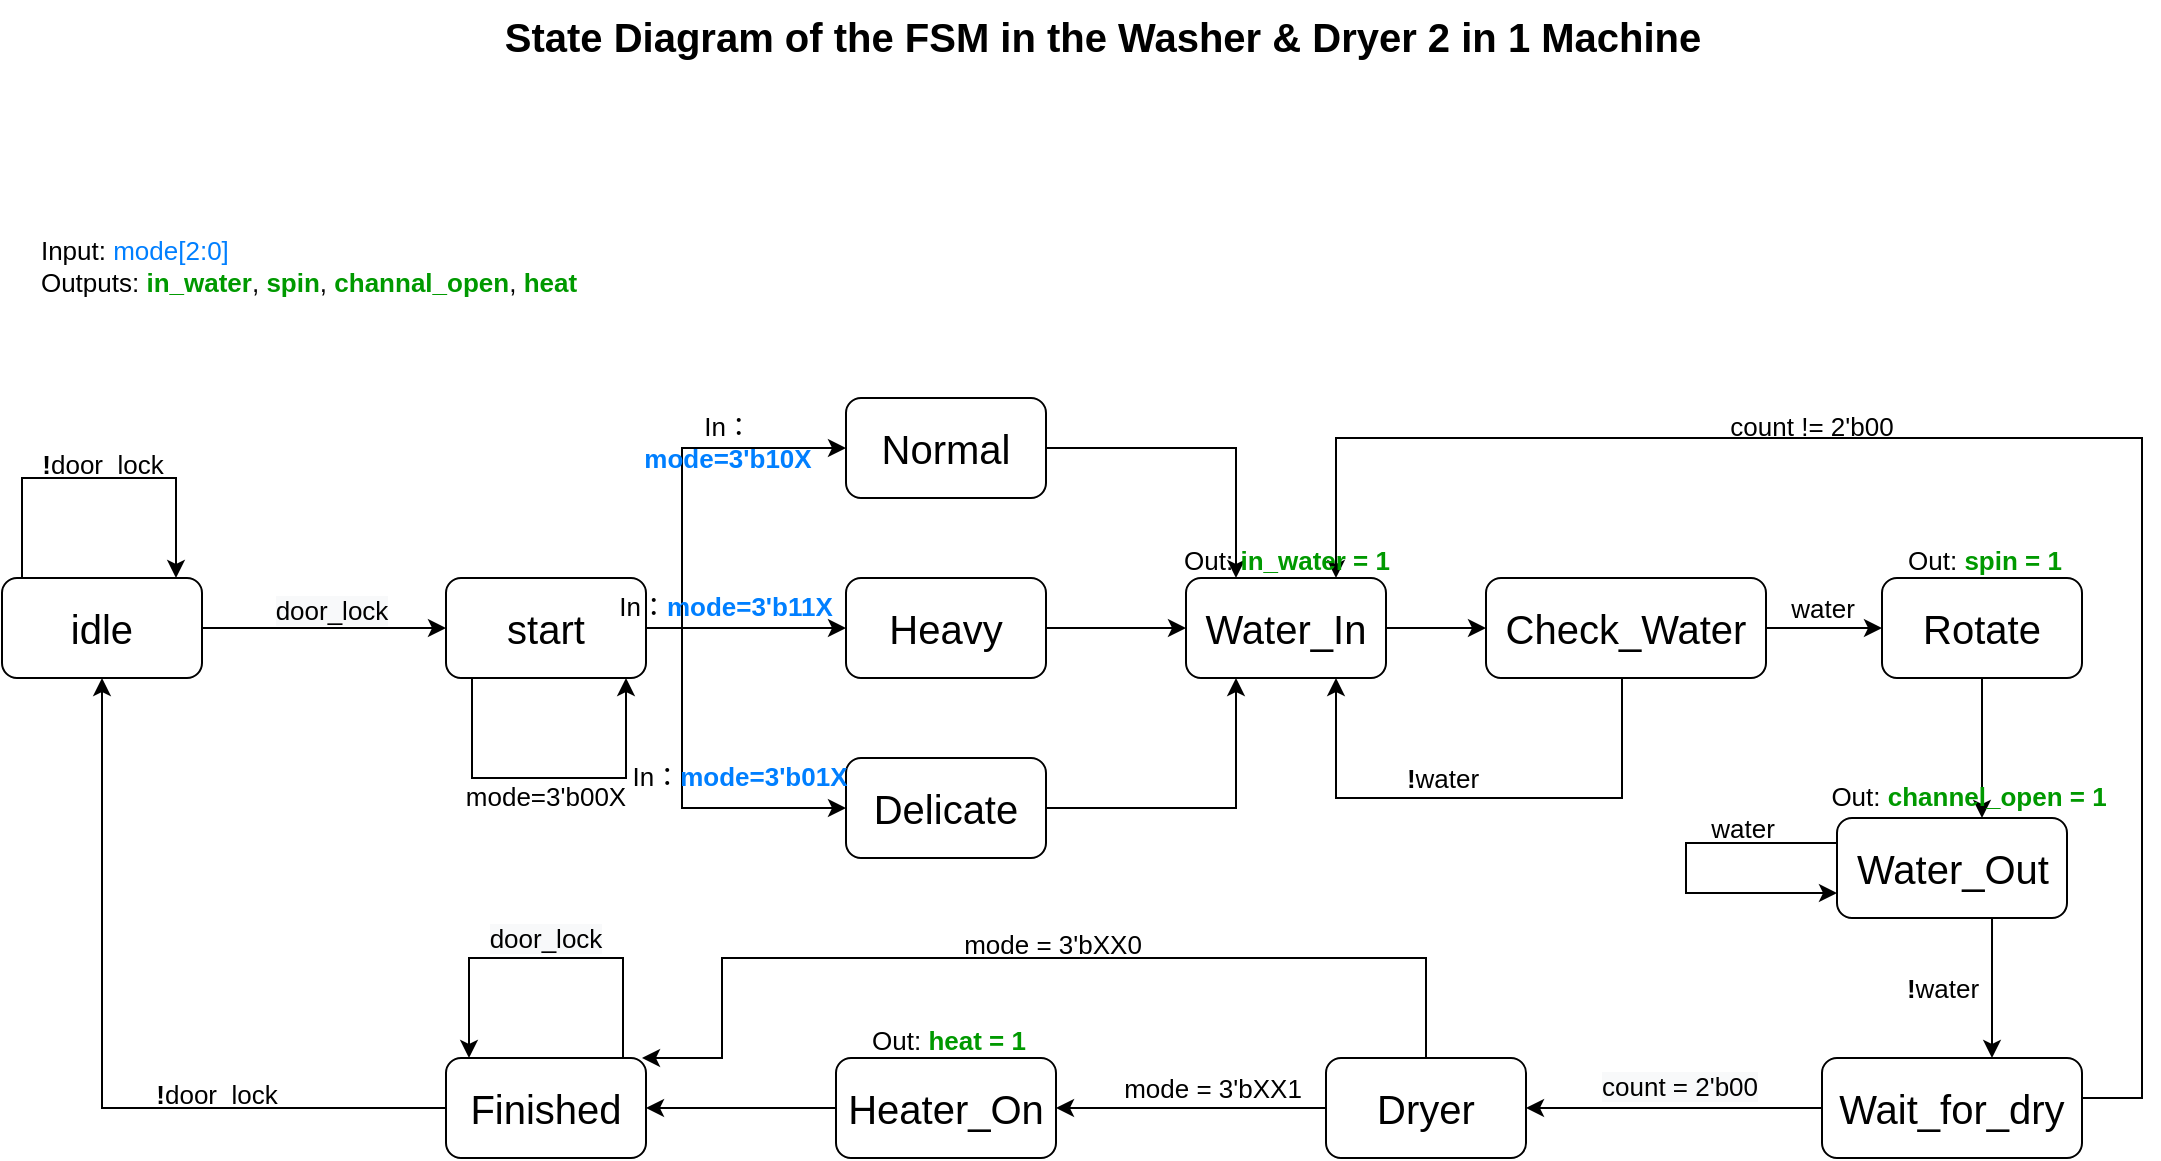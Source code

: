 <mxfile version="20.3.7" type="github">
  <diagram id="C5RBs43oDa-KdzZeNtuy" name="Page-1">
    <mxGraphModel dx="1673" dy="908" grid="0" gridSize="10" guides="1" tooltips="1" connect="1" arrows="1" fold="1" page="1" pageScale="1" pageWidth="1169" pageHeight="827" background="#ffffff" math="0" shadow="0">
      <root>
        <mxCell id="WIyWlLk6GJQsqaUBKTNV-0" />
        <mxCell id="WIyWlLk6GJQsqaUBKTNV-1" parent="WIyWlLk6GJQsqaUBKTNV-0" />
        <mxCell id="aQkwIvzRKzTxyzhlve17-15" style="edgeStyle=orthogonalEdgeStyle;rounded=0;orthogonalLoop=1;jettySize=auto;html=1;exitX=1;exitY=0.5;exitDx=0;exitDy=0;entryX=0;entryY=0.5;entryDx=0;entryDy=0;fontSize=20;" edge="1" parent="WIyWlLk6GJQsqaUBKTNV-1" source="WIyWlLk6GJQsqaUBKTNV-3" target="aQkwIvzRKzTxyzhlve17-0">
          <mxGeometry relative="1" as="geometry" />
        </mxCell>
        <mxCell id="WIyWlLk6GJQsqaUBKTNV-3" value="&lt;font style=&quot;font-size: 20px;&quot;&gt;idle&lt;/font&gt;" style="rounded=1;whiteSpace=wrap;html=1;fontSize=12;glass=0;strokeWidth=1;shadow=0;" parent="WIyWlLk6GJQsqaUBKTNV-1" vertex="1">
          <mxGeometry x="35" y="357" width="100" height="50" as="geometry" />
        </mxCell>
        <mxCell id="aQkwIvzRKzTxyzhlve17-16" style="edgeStyle=orthogonalEdgeStyle;rounded=0;orthogonalLoop=1;jettySize=auto;html=1;exitX=1;exitY=0.5;exitDx=0;exitDy=0;entryX=0;entryY=0.5;entryDx=0;entryDy=0;fontSize=20;" edge="1" parent="WIyWlLk6GJQsqaUBKTNV-1" source="aQkwIvzRKzTxyzhlve17-0" target="aQkwIvzRKzTxyzhlve17-3">
          <mxGeometry relative="1" as="geometry" />
        </mxCell>
        <mxCell id="aQkwIvzRKzTxyzhlve17-18" style="edgeStyle=orthogonalEdgeStyle;rounded=0;orthogonalLoop=1;jettySize=auto;html=1;exitX=1;exitY=0.5;exitDx=0;exitDy=0;entryX=0;entryY=0.5;entryDx=0;entryDy=0;fontSize=20;" edge="1" parent="WIyWlLk6GJQsqaUBKTNV-1" source="aQkwIvzRKzTxyzhlve17-0" target="aQkwIvzRKzTxyzhlve17-1">
          <mxGeometry relative="1" as="geometry">
            <Array as="points">
              <mxPoint x="375" y="382" />
              <mxPoint x="375" y="292" />
            </Array>
          </mxGeometry>
        </mxCell>
        <mxCell id="aQkwIvzRKzTxyzhlve17-19" style="edgeStyle=orthogonalEdgeStyle;rounded=0;orthogonalLoop=1;jettySize=auto;html=1;exitX=1;exitY=0.5;exitDx=0;exitDy=0;entryX=0;entryY=0.5;entryDx=0;entryDy=0;fontSize=20;" edge="1" parent="WIyWlLk6GJQsqaUBKTNV-1" source="aQkwIvzRKzTxyzhlve17-0" target="aQkwIvzRKzTxyzhlve17-5">
          <mxGeometry relative="1" as="geometry">
            <Array as="points">
              <mxPoint x="375" y="382" />
              <mxPoint x="375" y="472" />
            </Array>
          </mxGeometry>
        </mxCell>
        <mxCell id="aQkwIvzRKzTxyzhlve17-0" value="&lt;font style=&quot;font-size: 20px;&quot;&gt;start&lt;/font&gt;" style="rounded=1;whiteSpace=wrap;html=1;" vertex="1" parent="WIyWlLk6GJQsqaUBKTNV-1">
          <mxGeometry x="257" y="357" width="100" height="50" as="geometry" />
        </mxCell>
        <mxCell id="aQkwIvzRKzTxyzhlve17-30" style="edgeStyle=orthogonalEdgeStyle;rounded=0;orthogonalLoop=1;jettySize=auto;html=1;exitX=1;exitY=0.5;exitDx=0;exitDy=0;entryX=0.25;entryY=0;entryDx=0;entryDy=0;fontSize=20;" edge="1" parent="WIyWlLk6GJQsqaUBKTNV-1" source="aQkwIvzRKzTxyzhlve17-1" target="aQkwIvzRKzTxyzhlve17-6">
          <mxGeometry relative="1" as="geometry" />
        </mxCell>
        <mxCell id="aQkwIvzRKzTxyzhlve17-1" value="Normal" style="rounded=1;whiteSpace=wrap;html=1;fontSize=20;" vertex="1" parent="WIyWlLk6GJQsqaUBKTNV-1">
          <mxGeometry x="457" y="267" width="100" height="50" as="geometry" />
        </mxCell>
        <mxCell id="aQkwIvzRKzTxyzhlve17-20" style="edgeStyle=orthogonalEdgeStyle;rounded=0;orthogonalLoop=1;jettySize=auto;html=1;exitX=1;exitY=0.5;exitDx=0;exitDy=0;entryX=0;entryY=0.5;entryDx=0;entryDy=0;fontSize=20;" edge="1" parent="WIyWlLk6GJQsqaUBKTNV-1" source="aQkwIvzRKzTxyzhlve17-3" target="aQkwIvzRKzTxyzhlve17-6">
          <mxGeometry relative="1" as="geometry" />
        </mxCell>
        <mxCell id="aQkwIvzRKzTxyzhlve17-3" value="Heavy" style="rounded=1;whiteSpace=wrap;html=1;fontSize=20;" vertex="1" parent="WIyWlLk6GJQsqaUBKTNV-1">
          <mxGeometry x="457" y="357" width="100" height="50" as="geometry" />
        </mxCell>
        <mxCell id="aQkwIvzRKzTxyzhlve17-31" style="edgeStyle=orthogonalEdgeStyle;rounded=0;orthogonalLoop=1;jettySize=auto;html=1;exitX=1;exitY=0.5;exitDx=0;exitDy=0;entryX=0.25;entryY=1;entryDx=0;entryDy=0;fontSize=20;" edge="1" parent="WIyWlLk6GJQsqaUBKTNV-1" source="aQkwIvzRKzTxyzhlve17-5" target="aQkwIvzRKzTxyzhlve17-6">
          <mxGeometry relative="1" as="geometry" />
        </mxCell>
        <mxCell id="aQkwIvzRKzTxyzhlve17-5" value="Delicate" style="rounded=1;whiteSpace=wrap;html=1;fontSize=20;" vertex="1" parent="WIyWlLk6GJQsqaUBKTNV-1">
          <mxGeometry x="457" y="447" width="100" height="50" as="geometry" />
        </mxCell>
        <mxCell id="aQkwIvzRKzTxyzhlve17-21" style="edgeStyle=orthogonalEdgeStyle;rounded=0;orthogonalLoop=1;jettySize=auto;html=1;exitX=1;exitY=0.5;exitDx=0;exitDy=0;entryX=0;entryY=0.5;entryDx=0;entryDy=0;fontSize=20;" edge="1" parent="WIyWlLk6GJQsqaUBKTNV-1" source="aQkwIvzRKzTxyzhlve17-6" target="aQkwIvzRKzTxyzhlve17-7">
          <mxGeometry relative="1" as="geometry" />
        </mxCell>
        <mxCell id="aQkwIvzRKzTxyzhlve17-6" value="Water_In" style="rounded=1;whiteSpace=wrap;html=1;fontSize=20;" vertex="1" parent="WIyWlLk6GJQsqaUBKTNV-1">
          <mxGeometry x="627" y="357" width="100" height="50" as="geometry" />
        </mxCell>
        <mxCell id="aQkwIvzRKzTxyzhlve17-22" style="edgeStyle=orthogonalEdgeStyle;rounded=0;orthogonalLoop=1;jettySize=auto;html=1;exitX=1;exitY=0.5;exitDx=0;exitDy=0;entryX=0;entryY=0.5;entryDx=0;entryDy=0;fontSize=20;" edge="1" parent="WIyWlLk6GJQsqaUBKTNV-1" source="aQkwIvzRKzTxyzhlve17-7" target="aQkwIvzRKzTxyzhlve17-8">
          <mxGeometry relative="1" as="geometry" />
        </mxCell>
        <mxCell id="aQkwIvzRKzTxyzhlve17-7" value="Check_Water" style="rounded=1;whiteSpace=wrap;html=1;fontSize=20;" vertex="1" parent="WIyWlLk6GJQsqaUBKTNV-1">
          <mxGeometry x="777" y="357" width="140" height="50" as="geometry" />
        </mxCell>
        <mxCell id="aQkwIvzRKzTxyzhlve17-23" style="edgeStyle=orthogonalEdgeStyle;rounded=0;orthogonalLoop=1;jettySize=auto;html=1;exitX=0.5;exitY=1;exitDx=0;exitDy=0;fontSize=20;" edge="1" parent="WIyWlLk6GJQsqaUBKTNV-1" source="aQkwIvzRKzTxyzhlve17-8">
          <mxGeometry relative="1" as="geometry">
            <mxPoint x="1025" y="477" as="targetPoint" />
            <Array as="points">
              <mxPoint x="1025" y="477" />
            </Array>
          </mxGeometry>
        </mxCell>
        <mxCell id="aQkwIvzRKzTxyzhlve17-8" value="Rotate" style="rounded=1;whiteSpace=wrap;html=1;fontSize=20;" vertex="1" parent="WIyWlLk6GJQsqaUBKTNV-1">
          <mxGeometry x="975" y="357" width="100" height="50" as="geometry" />
        </mxCell>
        <mxCell id="aQkwIvzRKzTxyzhlve17-24" style="edgeStyle=orthogonalEdgeStyle;rounded=0;orthogonalLoop=1;jettySize=auto;html=1;exitX=0.674;exitY=1.007;exitDx=0;exitDy=0;fontSize=20;exitPerimeter=0;" edge="1" parent="WIyWlLk6GJQsqaUBKTNV-1" source="aQkwIvzRKzTxyzhlve17-9">
          <mxGeometry relative="1" as="geometry">
            <mxPoint x="1030" y="597" as="targetPoint" />
          </mxGeometry>
        </mxCell>
        <mxCell id="aQkwIvzRKzTxyzhlve17-9" value="Water_Out" style="rounded=1;whiteSpace=wrap;html=1;fontSize=20;" vertex="1" parent="WIyWlLk6GJQsqaUBKTNV-1">
          <mxGeometry x="952.5" y="477" width="115" height="50" as="geometry" />
        </mxCell>
        <mxCell id="aQkwIvzRKzTxyzhlve17-25" style="edgeStyle=orthogonalEdgeStyle;rounded=0;orthogonalLoop=1;jettySize=auto;html=1;exitX=0;exitY=0.5;exitDx=0;exitDy=0;entryX=1;entryY=0.5;entryDx=0;entryDy=0;fontSize=20;" edge="1" parent="WIyWlLk6GJQsqaUBKTNV-1" source="aQkwIvzRKzTxyzhlve17-10" target="aQkwIvzRKzTxyzhlve17-11">
          <mxGeometry relative="1" as="geometry" />
        </mxCell>
        <mxCell id="aQkwIvzRKzTxyzhlve17-10" value="Wait_for_dry" style="rounded=1;whiteSpace=wrap;html=1;fontSize=20;" vertex="1" parent="WIyWlLk6GJQsqaUBKTNV-1">
          <mxGeometry x="945" y="597" width="130" height="50" as="geometry" />
        </mxCell>
        <mxCell id="aQkwIvzRKzTxyzhlve17-26" style="edgeStyle=orthogonalEdgeStyle;rounded=0;orthogonalLoop=1;jettySize=auto;html=1;exitX=0;exitY=0.5;exitDx=0;exitDy=0;entryX=1;entryY=0.5;entryDx=0;entryDy=0;fontSize=20;" edge="1" parent="WIyWlLk6GJQsqaUBKTNV-1" source="aQkwIvzRKzTxyzhlve17-11" target="aQkwIvzRKzTxyzhlve17-12">
          <mxGeometry relative="1" as="geometry" />
        </mxCell>
        <mxCell id="aQkwIvzRKzTxyzhlve17-11" value="Dryer" style="rounded=1;whiteSpace=wrap;html=1;fontSize=20;" vertex="1" parent="WIyWlLk6GJQsqaUBKTNV-1">
          <mxGeometry x="697" y="597" width="100" height="50" as="geometry" />
        </mxCell>
        <mxCell id="aQkwIvzRKzTxyzhlve17-27" style="edgeStyle=orthogonalEdgeStyle;rounded=0;orthogonalLoop=1;jettySize=auto;html=1;exitX=0;exitY=0.5;exitDx=0;exitDy=0;entryX=1;entryY=0.5;entryDx=0;entryDy=0;fontSize=20;" edge="1" parent="WIyWlLk6GJQsqaUBKTNV-1" source="aQkwIvzRKzTxyzhlve17-12" target="aQkwIvzRKzTxyzhlve17-13">
          <mxGeometry relative="1" as="geometry" />
        </mxCell>
        <mxCell id="aQkwIvzRKzTxyzhlve17-12" value="Heater_On" style="rounded=1;whiteSpace=wrap;html=1;fontSize=20;" vertex="1" parent="WIyWlLk6GJQsqaUBKTNV-1">
          <mxGeometry x="452" y="597" width="110" height="50" as="geometry" />
        </mxCell>
        <mxCell id="aQkwIvzRKzTxyzhlve17-14" style="edgeStyle=orthogonalEdgeStyle;rounded=0;orthogonalLoop=1;jettySize=auto;html=1;exitX=0;exitY=0.5;exitDx=0;exitDy=0;entryX=0.5;entryY=1;entryDx=0;entryDy=0;fontSize=20;" edge="1" parent="WIyWlLk6GJQsqaUBKTNV-1" source="aQkwIvzRKzTxyzhlve17-13" target="WIyWlLk6GJQsqaUBKTNV-3">
          <mxGeometry relative="1" as="geometry" />
        </mxCell>
        <mxCell id="aQkwIvzRKzTxyzhlve17-13" value="Finished" style="rounded=1;whiteSpace=wrap;html=1;fontSize=20;" vertex="1" parent="WIyWlLk6GJQsqaUBKTNV-1">
          <mxGeometry x="257" y="597" width="100" height="50" as="geometry" />
        </mxCell>
        <mxCell id="aQkwIvzRKzTxyzhlve17-41" value="" style="edgeStyle=elbowEdgeStyle;elbow=vertical;endArrow=classic;html=1;rounded=0;fontSize=20;entryX=0.9;entryY=1;entryDx=0;entryDy=0;entryPerimeter=0;" edge="1" parent="WIyWlLk6GJQsqaUBKTNV-1" target="aQkwIvzRKzTxyzhlve17-0">
          <mxGeometry width="50" height="50" relative="1" as="geometry">
            <mxPoint x="270" y="407" as="sourcePoint" />
            <mxPoint x="332" y="407" as="targetPoint" />
            <Array as="points">
              <mxPoint x="297" y="457" />
            </Array>
          </mxGeometry>
        </mxCell>
        <mxCell id="aQkwIvzRKzTxyzhlve17-44" value="" style="edgeStyle=elbowEdgeStyle;elbow=vertical;endArrow=classic;html=1;rounded=0;fontSize=20;entryX=0;entryY=0.75;entryDx=0;entryDy=0;exitX=0;exitY=0.25;exitDx=0;exitDy=0;" edge="1" parent="WIyWlLk6GJQsqaUBKTNV-1" source="aQkwIvzRKzTxyzhlve17-9" target="aQkwIvzRKzTxyzhlve17-9">
          <mxGeometry width="50" height="50" relative="1" as="geometry">
            <mxPoint x="807" y="457" as="sourcePoint" />
            <mxPoint x="917" y="537" as="targetPoint" />
            <Array as="points">
              <mxPoint x="877" y="507" />
              <mxPoint x="897" y="487" />
              <mxPoint x="857" y="507" />
              <mxPoint x="877" y="527" />
            </Array>
          </mxGeometry>
        </mxCell>
        <mxCell id="aQkwIvzRKzTxyzhlve17-45" value="" style="edgeStyle=elbowEdgeStyle;elbow=vertical;endArrow=classic;html=1;rounded=0;fontSize=20;entryX=0.9;entryY=1;entryDx=0;entryDy=0;entryPerimeter=0;" edge="1" parent="WIyWlLk6GJQsqaUBKTNV-1">
          <mxGeometry width="50" height="50" relative="1" as="geometry">
            <mxPoint x="345.5" y="597" as="sourcePoint" />
            <mxPoint x="268.5" y="597" as="targetPoint" />
            <Array as="points">
              <mxPoint x="318.5" y="547" />
            </Array>
          </mxGeometry>
        </mxCell>
        <mxCell id="aQkwIvzRKzTxyzhlve17-46" value="" style="edgeStyle=elbowEdgeStyle;elbow=vertical;endArrow=classic;html=1;rounded=0;fontSize=20;entryX=0.9;entryY=1;entryDx=0;entryDy=0;entryPerimeter=0;" edge="1" parent="WIyWlLk6GJQsqaUBKTNV-1">
          <mxGeometry width="50" height="50" relative="1" as="geometry">
            <mxPoint x="45" y="357" as="sourcePoint" />
            <mxPoint x="122" y="357" as="targetPoint" />
            <Array as="points">
              <mxPoint x="72" y="307" />
            </Array>
          </mxGeometry>
        </mxCell>
        <mxCell id="aQkwIvzRKzTxyzhlve17-47" value="&lt;b style=&quot;font-size: 13px;&quot;&gt;!&lt;/b&gt;&lt;span style=&quot;font-size: 13px;&quot;&gt;door_lock&lt;/span&gt;" style="text;html=1;align=center;verticalAlign=middle;resizable=0;points=[];autosize=1;strokeColor=none;fillColor=none;fontSize=20;" vertex="1" parent="WIyWlLk6GJQsqaUBKTNV-1">
          <mxGeometry x="45" y="277" width="80" height="40" as="geometry" />
        </mxCell>
        <mxCell id="aQkwIvzRKzTxyzhlve17-48" value="&lt;span style=&quot;color: rgb(0, 0, 0); font-family: Helvetica; font-size: 13px; font-style: normal; font-variant-ligatures: normal; font-variant-caps: normal; font-weight: 400; letter-spacing: normal; orphans: 2; text-indent: 0px; text-transform: none; widows: 2; word-spacing: 0px; -webkit-text-stroke-width: 0px; background-color: rgb(248, 249, 250); text-decoration-thickness: initial; text-decoration-style: initial; text-decoration-color: initial; float: none; display: inline !important;&quot;&gt;door_lock&lt;/span&gt;" style="text;whiteSpace=wrap;html=1;fontSize=13;align=center;" vertex="1" parent="WIyWlLk6GJQsqaUBKTNV-1">
          <mxGeometry x="155" y="359" width="90" height="40" as="geometry" />
        </mxCell>
        <mxCell id="aQkwIvzRKzTxyzhlve17-50" value="&lt;div style=&quot;&quot;&gt;&lt;span style=&quot;background-color: initial;&quot;&gt;mode=3&#39;b00X&lt;/span&gt;&lt;/div&gt;" style="text;whiteSpace=wrap;html=1;fontSize=13;align=center;" vertex="1" parent="WIyWlLk6GJQsqaUBKTNV-1">
          <mxGeometry x="262" y="452" width="90" height="40" as="geometry" />
        </mxCell>
        <mxCell id="aQkwIvzRKzTxyzhlve17-52" value="&lt;div style=&quot;&quot;&gt;&lt;span style=&quot;background-color: initial;&quot;&gt;In：&lt;font color=&quot;#007fff&quot;&gt;&lt;b&gt;mode=3&#39;b10X&lt;/b&gt;&lt;/font&gt;&lt;/span&gt;&lt;/div&gt;" style="text;whiteSpace=wrap;html=1;fontSize=13;align=center;" vertex="1" parent="WIyWlLk6GJQsqaUBKTNV-1">
          <mxGeometry x="344" y="267" width="108" height="40" as="geometry" />
        </mxCell>
        <mxCell id="aQkwIvzRKzTxyzhlve17-53" value="&lt;div style=&quot;&quot;&gt;&lt;span style=&quot;background-color: initial;&quot;&gt;In：&lt;font color=&quot;#007fff&quot;&gt;&lt;b&gt;mode=3&#39;b11X&lt;/b&gt;&lt;/font&gt;&lt;/span&gt;&lt;/div&gt;" style="text;whiteSpace=wrap;html=1;fontSize=13;align=center;" vertex="1" parent="WIyWlLk6GJQsqaUBKTNV-1">
          <mxGeometry x="342" y="357" width="110" height="40" as="geometry" />
        </mxCell>
        <mxCell id="aQkwIvzRKzTxyzhlve17-54" value="&lt;div style=&quot;&quot;&gt;&lt;span style=&quot;background-color: initial;&quot;&gt;In：&lt;font color=&quot;#007fff&quot;&gt;&lt;b&gt;mode=3&#39;b01X&lt;/b&gt;&lt;/font&gt;&lt;/span&gt;&lt;/div&gt;" style="text;whiteSpace=wrap;html=1;fontSize=13;align=center;" vertex="1" parent="WIyWlLk6GJQsqaUBKTNV-1">
          <mxGeometry x="348" y="442" width="112" height="40" as="geometry" />
        </mxCell>
        <mxCell id="aQkwIvzRKzTxyzhlve17-55" value="&lt;div style=&quot;text-align: left;&quot;&gt;&lt;span style=&quot;background-color: initial;&quot;&gt;Input:&lt;font color=&quot;#007fff&quot;&gt; mode[2:0]&lt;/font&gt;&lt;/span&gt;&lt;/div&gt;&lt;div style=&quot;text-align: left;&quot;&gt;&lt;span style=&quot;background-color: initial;&quot;&gt;Outputs: &lt;font color=&quot;#009900&quot;&gt;&lt;b&gt;in_water&lt;/b&gt;&lt;/font&gt;, &lt;font color=&quot;#009900&quot;&gt;&lt;b&gt;spin&lt;/b&gt;&lt;/font&gt;, &lt;font color=&quot;#009900&quot;&gt;&lt;b&gt;channal_open&lt;/b&gt;&lt;/font&gt;, &lt;b&gt;&lt;font color=&quot;#009900&quot;&gt;heat&lt;/font&gt;&lt;/b&gt;&lt;/span&gt;&lt;/div&gt;" style="text;html=1;align=center;verticalAlign=middle;resizable=0;points=[];autosize=1;strokeColor=none;fillColor=none;fontSize=13;" vertex="1" parent="WIyWlLk6GJQsqaUBKTNV-1">
          <mxGeometry x="45" y="179" width="286" height="43" as="geometry" />
        </mxCell>
        <mxCell id="aQkwIvzRKzTxyzhlve17-56" value="" style="endArrow=classic;html=1;rounded=0;fontSize=13;entryX=0.75;entryY=1;entryDx=0;entryDy=0;" edge="1" parent="WIyWlLk6GJQsqaUBKTNV-1" target="aQkwIvzRKzTxyzhlve17-6">
          <mxGeometry width="50" height="50" relative="1" as="geometry">
            <mxPoint x="845" y="407" as="sourcePoint" />
            <mxPoint x="727" y="437" as="targetPoint" />
            <Array as="points">
              <mxPoint x="845" y="467" />
              <mxPoint x="775" y="467" />
              <mxPoint x="702" y="467" />
            </Array>
          </mxGeometry>
        </mxCell>
        <mxCell id="aQkwIvzRKzTxyzhlve17-57" value="&lt;b&gt;!&lt;/b&gt;water" style="text;html=1;align=center;verticalAlign=middle;resizable=0;points=[];autosize=1;strokeColor=none;fillColor=none;fontSize=13;" vertex="1" parent="WIyWlLk6GJQsqaUBKTNV-1">
          <mxGeometry x="725" y="442" width="60" height="30" as="geometry" />
        </mxCell>
        <mxCell id="aQkwIvzRKzTxyzhlve17-58" value="water" style="text;html=1;align=center;verticalAlign=middle;resizable=0;points=[];autosize=1;strokeColor=none;fillColor=none;fontSize=13;" vertex="1" parent="WIyWlLk6GJQsqaUBKTNV-1">
          <mxGeometry x="915" y="357" width="60" height="30" as="geometry" />
        </mxCell>
        <mxCell id="aQkwIvzRKzTxyzhlve17-59" value="water" style="text;html=1;align=center;verticalAlign=middle;resizable=0;points=[];autosize=1;strokeColor=none;fillColor=none;fontSize=13;" vertex="1" parent="WIyWlLk6GJQsqaUBKTNV-1">
          <mxGeometry x="875" y="467" width="60" height="30" as="geometry" />
        </mxCell>
        <mxCell id="aQkwIvzRKzTxyzhlve17-61" value="&lt;b&gt;!&lt;/b&gt;water" style="text;html=1;align=center;verticalAlign=middle;resizable=0;points=[];autosize=1;strokeColor=none;fillColor=none;fontSize=13;" vertex="1" parent="WIyWlLk6GJQsqaUBKTNV-1">
          <mxGeometry x="975" y="547" width="60" height="30" as="geometry" />
        </mxCell>
        <mxCell id="aQkwIvzRKzTxyzhlve17-62" value="" style="edgeStyle=segmentEdgeStyle;endArrow=classic;html=1;rounded=0;fontSize=13;entryX=0.75;entryY=0;entryDx=0;entryDy=0;" edge="1" parent="WIyWlLk6GJQsqaUBKTNV-1" target="aQkwIvzRKzTxyzhlve17-6">
          <mxGeometry width="50" height="50" relative="1" as="geometry">
            <mxPoint x="1075" y="617" as="sourcePoint" />
            <mxPoint x="1125" y="567" as="targetPoint" />
            <Array as="points">
              <mxPoint x="1105" y="617" />
              <mxPoint x="1105" y="287" />
              <mxPoint x="702" y="287" />
            </Array>
          </mxGeometry>
        </mxCell>
        <mxCell id="aQkwIvzRKzTxyzhlve17-63" value="&lt;div style=&quot;&quot;&gt;&lt;span style=&quot;background-color: initial;&quot;&gt;count != 2&#39;b00&lt;/span&gt;&lt;/div&gt;" style="text;whiteSpace=wrap;html=1;fontSize=13;align=center;" vertex="1" parent="WIyWlLk6GJQsqaUBKTNV-1">
          <mxGeometry x="885" y="267" width="110" height="40" as="geometry" />
        </mxCell>
        <mxCell id="aQkwIvzRKzTxyzhlve17-64" value="&lt;span style=&quot;color: rgb(0, 0, 0); font-family: Helvetica; font-size: 13px; font-style: normal; font-variant-ligatures: normal; font-variant-caps: normal; font-weight: 400; letter-spacing: normal; orphans: 2; text-align: center; text-indent: 0px; text-transform: none; widows: 2; word-spacing: 0px; -webkit-text-stroke-width: 0px; background-color: rgb(248, 249, 250); text-decoration-thickness: initial; text-decoration-style: initial; text-decoration-color: initial; float: none; display: inline !important;&quot;&gt;count = 2&#39;b00&lt;/span&gt;" style="text;whiteSpace=wrap;html=1;fontSize=13;" vertex="1" parent="WIyWlLk6GJQsqaUBKTNV-1">
          <mxGeometry x="832.5" y="597" width="120" height="40" as="geometry" />
        </mxCell>
        <mxCell id="aQkwIvzRKzTxyzhlve17-65" value="" style="edgeStyle=segmentEdgeStyle;endArrow=classic;html=1;rounded=0;fontSize=13;exitX=0.5;exitY=0;exitDx=0;exitDy=0;" edge="1" parent="WIyWlLk6GJQsqaUBKTNV-1" source="aQkwIvzRKzTxyzhlve17-11">
          <mxGeometry width="50" height="50" relative="1" as="geometry">
            <mxPoint x="555" y="547" as="sourcePoint" />
            <mxPoint x="355" y="597" as="targetPoint" />
            <Array as="points">
              <mxPoint x="747" y="547" />
              <mxPoint x="395" y="547" />
              <mxPoint x="395" y="597" />
            </Array>
          </mxGeometry>
        </mxCell>
        <mxCell id="aQkwIvzRKzTxyzhlve17-66" value="mode = 3&#39;bXX1" style="text;html=1;align=center;verticalAlign=middle;resizable=0;points=[];autosize=1;strokeColor=none;fillColor=none;fontSize=13;" vertex="1" parent="WIyWlLk6GJQsqaUBKTNV-1">
          <mxGeometry x="585" y="597" width="110" height="30" as="geometry" />
        </mxCell>
        <mxCell id="aQkwIvzRKzTxyzhlve17-67" value="mode = 3&#39;bXX0" style="text;html=1;align=center;verticalAlign=middle;resizable=0;points=[];autosize=1;strokeColor=none;fillColor=none;fontSize=13;" vertex="1" parent="WIyWlLk6GJQsqaUBKTNV-1">
          <mxGeometry x="505" y="525" width="110" height="30" as="geometry" />
        </mxCell>
        <mxCell id="aQkwIvzRKzTxyzhlve17-68" value="&lt;span style=&quot;color: rgb(0, 0, 0); font-family: Helvetica; font-size: 13px; font-style: normal; font-variant-ligatures: normal; font-variant-caps: normal; font-weight: 400; letter-spacing: normal; orphans: 2; text-indent: 0px; text-transform: none; widows: 2; word-spacing: 0px; -webkit-text-stroke-width: 0px; background-color: rgb(248, 249, 250); text-decoration-thickness: initial; text-decoration-style: initial; text-decoration-color: initial; float: none; display: inline !important;&quot;&gt;door_lock&lt;/span&gt;" style="text;whiteSpace=wrap;html=1;fontSize=13;align=center;" vertex="1" parent="WIyWlLk6GJQsqaUBKTNV-1">
          <mxGeometry x="262" y="523" width="90" height="40" as="geometry" />
        </mxCell>
        <mxCell id="aQkwIvzRKzTxyzhlve17-70" value="&lt;b style=&quot;font-size: 13px;&quot;&gt;!&lt;/b&gt;&lt;span style=&quot;font-size: 13px;&quot;&gt;door_lock&lt;/span&gt;" style="text;html=1;align=center;verticalAlign=middle;resizable=0;points=[];autosize=1;strokeColor=none;fillColor=none;fontSize=20;" vertex="1" parent="WIyWlLk6GJQsqaUBKTNV-1">
          <mxGeometry x="102" y="592" width="80" height="40" as="geometry" />
        </mxCell>
        <mxCell id="aQkwIvzRKzTxyzhlve17-71" value="&lt;font color=&quot;#000000&quot;&gt;Out:&lt;b&gt; &lt;/b&gt;&lt;/font&gt;&lt;b&gt;in_water = 1&lt;/b&gt;" style="text;html=1;align=center;verticalAlign=middle;resizable=0;points=[];autosize=1;strokeColor=none;fillColor=none;fontSize=13;fontColor=#009900;" vertex="1" parent="WIyWlLk6GJQsqaUBKTNV-1">
          <mxGeometry x="616.5" y="334" width="121" height="28" as="geometry" />
        </mxCell>
        <mxCell id="aQkwIvzRKzTxyzhlve17-72" value="&lt;font color=&quot;#000000&quot;&gt;Out: &lt;/font&gt;&lt;b&gt;spin&amp;nbsp;= 1&lt;/b&gt;" style="text;html=1;align=center;verticalAlign=middle;resizable=0;points=[];autosize=1;strokeColor=none;fillColor=none;fontSize=13;fontColor=#009900;" vertex="1" parent="WIyWlLk6GJQsqaUBKTNV-1">
          <mxGeometry x="978.5" y="334" width="95" height="28" as="geometry" />
        </mxCell>
        <mxCell id="aQkwIvzRKzTxyzhlve17-73" value="&lt;font color=&quot;#000000&quot;&gt;Out: &lt;/font&gt;&lt;b&gt;channel_open&amp;nbsp;= 1&lt;/b&gt;" style="text;html=1;align=center;verticalAlign=middle;resizable=0;points=[];autosize=1;strokeColor=none;fillColor=none;fontSize=13;fontColor=#009900;" vertex="1" parent="WIyWlLk6GJQsqaUBKTNV-1">
          <mxGeometry x="940" y="452" width="156" height="28" as="geometry" />
        </mxCell>
        <mxCell id="aQkwIvzRKzTxyzhlve17-74" value="&lt;font color=&quot;#000000&quot;&gt;Out: &lt;/font&gt;&lt;b&gt;heat = 1&lt;/b&gt;" style="text;html=1;align=center;verticalAlign=middle;resizable=0;points=[];autosize=1;strokeColor=none;fillColor=none;fontSize=13;fontColor=#009900;" vertex="1" parent="WIyWlLk6GJQsqaUBKTNV-1">
          <mxGeometry x="460" y="574" width="95" height="28" as="geometry" />
        </mxCell>
        <mxCell id="aQkwIvzRKzTxyzhlve17-75" value="&lt;font size=&quot;1&quot; style=&quot;&quot; color=&quot;#000000&quot;&gt;&lt;b style=&quot;font-size: 20px;&quot;&gt;State Diagram of the FSM in the Washer &amp;amp; Dryer 2 in 1 Machine&lt;/b&gt;&lt;/font&gt;" style="text;html=1;align=center;verticalAlign=middle;resizable=0;points=[];autosize=1;strokeColor=none;fillColor=none;fontSize=13;fontColor=#007FFF;" vertex="1" parent="WIyWlLk6GJQsqaUBKTNV-1">
          <mxGeometry x="277" y="68" width="616" height="36" as="geometry" />
        </mxCell>
      </root>
    </mxGraphModel>
  </diagram>
</mxfile>
